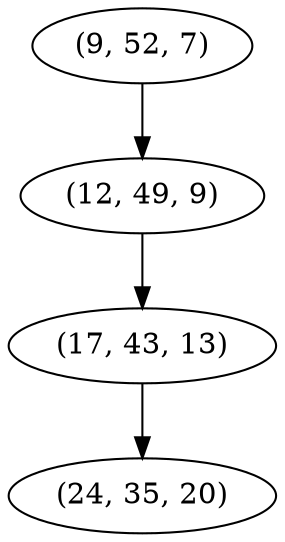 digraph tree {
    "(9, 52, 7)";
    "(12, 49, 9)";
    "(17, 43, 13)";
    "(24, 35, 20)";
    "(9, 52, 7)" -> "(12, 49, 9)";
    "(12, 49, 9)" -> "(17, 43, 13)";
    "(17, 43, 13)" -> "(24, 35, 20)";
}
